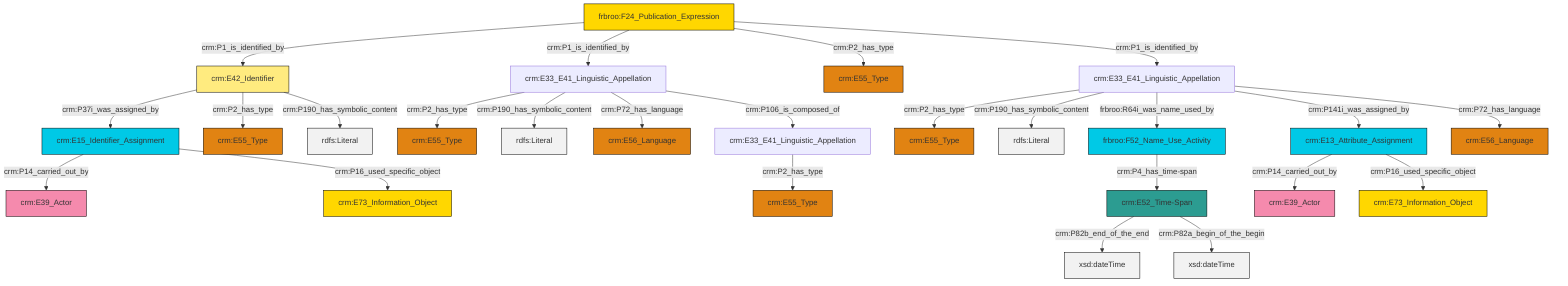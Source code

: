 graph TD
classDef Literal fill:#f2f2f2,stroke:#000000;
classDef CRM_Entity fill:#FFFFFF,stroke:#000000;
classDef Temporal_Entity fill:#00C9E6, stroke:#000000;
classDef Type fill:#E18312, stroke:#000000;
classDef Time-Span fill:#2C9C91, stroke:#000000;
classDef Appellation fill:#FFEB7F, stroke:#000000;
classDef Place fill:#008836, stroke:#000000;
classDef Persistent_Item fill:#B266B2, stroke:#000000;
classDef Conceptual_Object fill:#FFD700, stroke:#000000;
classDef Physical_Thing fill:#D2B48C, stroke:#000000;
classDef Actor fill:#f58aad, stroke:#000000;
classDef PC_Classes fill:#4ce600, stroke:#000000;
classDef Multi fill:#cccccc,stroke:#000000;

0["crm:E33_E41_Linguistic_Appellation"]:::Default -->|crm:P2_has_type| 1["crm:E55_Type"]:::Type
4["frbroo:F24_Publication_Expression"]:::Conceptual_Object -->|crm:P1_is_identified_by| 5["crm:E42_Identifier"]:::Appellation
0["crm:E33_E41_Linguistic_Appellation"]:::Default -->|crm:P190_has_symbolic_content| 8[rdfs:Literal]:::Literal
14["crm:E13_Attribute_Assignment"]:::Temporal_Entity -->|crm:P14_carried_out_by| 15["crm:E39_Actor"]:::Actor
17["crm:E33_E41_Linguistic_Appellation"]:::Default -->|crm:P2_has_type| 18["crm:E55_Type"]:::Type
19["crm:E15_Identifier_Assignment"]:::Temporal_Entity -->|crm:P14_carried_out_by| 6["crm:E39_Actor"]:::Actor
4["frbroo:F24_Publication_Expression"]:::Conceptual_Object -->|crm:P1_is_identified_by| 24["crm:E33_E41_Linguistic_Appellation"]:::Default
5["crm:E42_Identifier"]:::Appellation -->|crm:P37i_was_assigned_by| 19["crm:E15_Identifier_Assignment"]:::Temporal_Entity
24["crm:E33_E41_Linguistic_Appellation"]:::Default -->|crm:P2_has_type| 25["crm:E55_Type"]:::Type
4["frbroo:F24_Publication_Expression"]:::Conceptual_Object -->|crm:P2_has_type| 11["crm:E55_Type"]:::Type
9["crm:E52_Time-Span"]:::Time-Span -->|crm:P82b_end_of_the_end| 27[xsd:dateTime]:::Literal
19["crm:E15_Identifier_Assignment"]:::Temporal_Entity -->|crm:P16_used_specific_object| 22["crm:E73_Information_Object"]:::Conceptual_Object
0["crm:E33_E41_Linguistic_Appellation"]:::Default -->|frbroo:R64i_was_name_used_by| 30["frbroo:F52_Name_Use_Activity"]:::Temporal_Entity
9["crm:E52_Time-Span"]:::Time-Span -->|crm:P82a_begin_of_the_begin| 32[xsd:dateTime]:::Literal
24["crm:E33_E41_Linguistic_Appellation"]:::Default -->|crm:P190_has_symbolic_content| 34[rdfs:Literal]:::Literal
5["crm:E42_Identifier"]:::Appellation -->|crm:P2_has_type| 20["crm:E55_Type"]:::Type
24["crm:E33_E41_Linguistic_Appellation"]:::Default -->|crm:P72_has_language| 36["crm:E56_Language"]:::Type
4["frbroo:F24_Publication_Expression"]:::Conceptual_Object -->|crm:P1_is_identified_by| 0["crm:E33_E41_Linguistic_Appellation"]:::Default
30["frbroo:F52_Name_Use_Activity"]:::Temporal_Entity -->|crm:P4_has_time-span| 9["crm:E52_Time-Span"]:::Time-Span
24["crm:E33_E41_Linguistic_Appellation"]:::Default -->|crm:P106_is_composed_of| 17["crm:E33_E41_Linguistic_Appellation"]:::Default
5["crm:E42_Identifier"]:::Appellation -->|crm:P190_has_symbolic_content| 43[rdfs:Literal]:::Literal
0["crm:E33_E41_Linguistic_Appellation"]:::Default -->|crm:P141i_was_assigned_by| 14["crm:E13_Attribute_Assignment"]:::Temporal_Entity
14["crm:E13_Attribute_Assignment"]:::Temporal_Entity -->|crm:P16_used_specific_object| 44["crm:E73_Information_Object"]:::Conceptual_Object
0["crm:E33_E41_Linguistic_Appellation"]:::Default -->|crm:P72_has_language| 2["crm:E56_Language"]:::Type